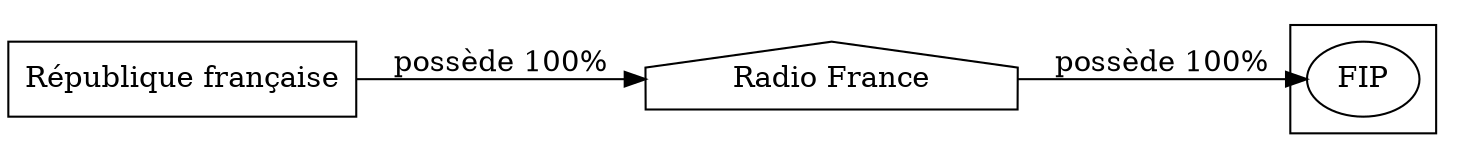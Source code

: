 digraph {
  rankdir=LR;
  subgraph roots {
    
      "republique-francaise-128"[label="République française" shape=box]
    
  }

  
    "radio-france-135"[label="Radio France" shape=house]
  

  subgraph clusterLeaves {
    
      "fip-150"[label="FIP"]
    
  }

  
    "radio-france-135" -> "fip-150" [
      label="possède 100%"
    ]
  
    "republique-francaise-128" -> "radio-france-135" [
      label="possède 100%"
    ]
  
}
